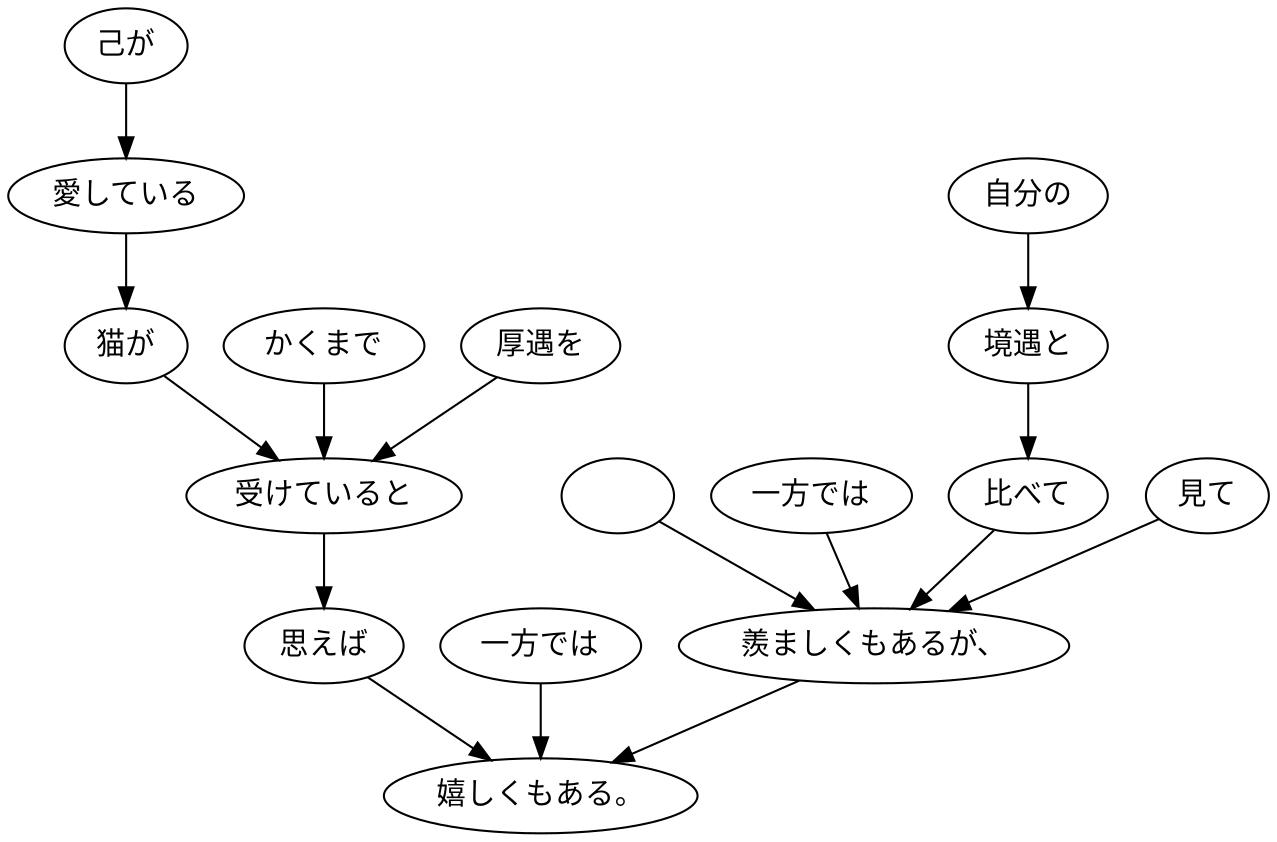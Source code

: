 digraph graph921 {
	node0 [label="　"];
	node1 [label="一方では"];
	node2 [label="自分の"];
	node3 [label="境遇と"];
	node4 [label="比べて"];
	node5 [label="見て"];
	node6 [label="羨ましくもあるが、"];
	node7 [label="一方では"];
	node8 [label="己が"];
	node9 [label="愛している"];
	node10 [label="猫が"];
	node11 [label="かくまで"];
	node12 [label="厚遇を"];
	node13 [label="受けていると"];
	node14 [label="思えば"];
	node15 [label="嬉しくもある。"];
	node0 -> node6;
	node1 -> node6;
	node2 -> node3;
	node3 -> node4;
	node4 -> node6;
	node5 -> node6;
	node6 -> node15;
	node7 -> node15;
	node8 -> node9;
	node9 -> node10;
	node10 -> node13;
	node11 -> node13;
	node12 -> node13;
	node13 -> node14;
	node14 -> node15;
}
